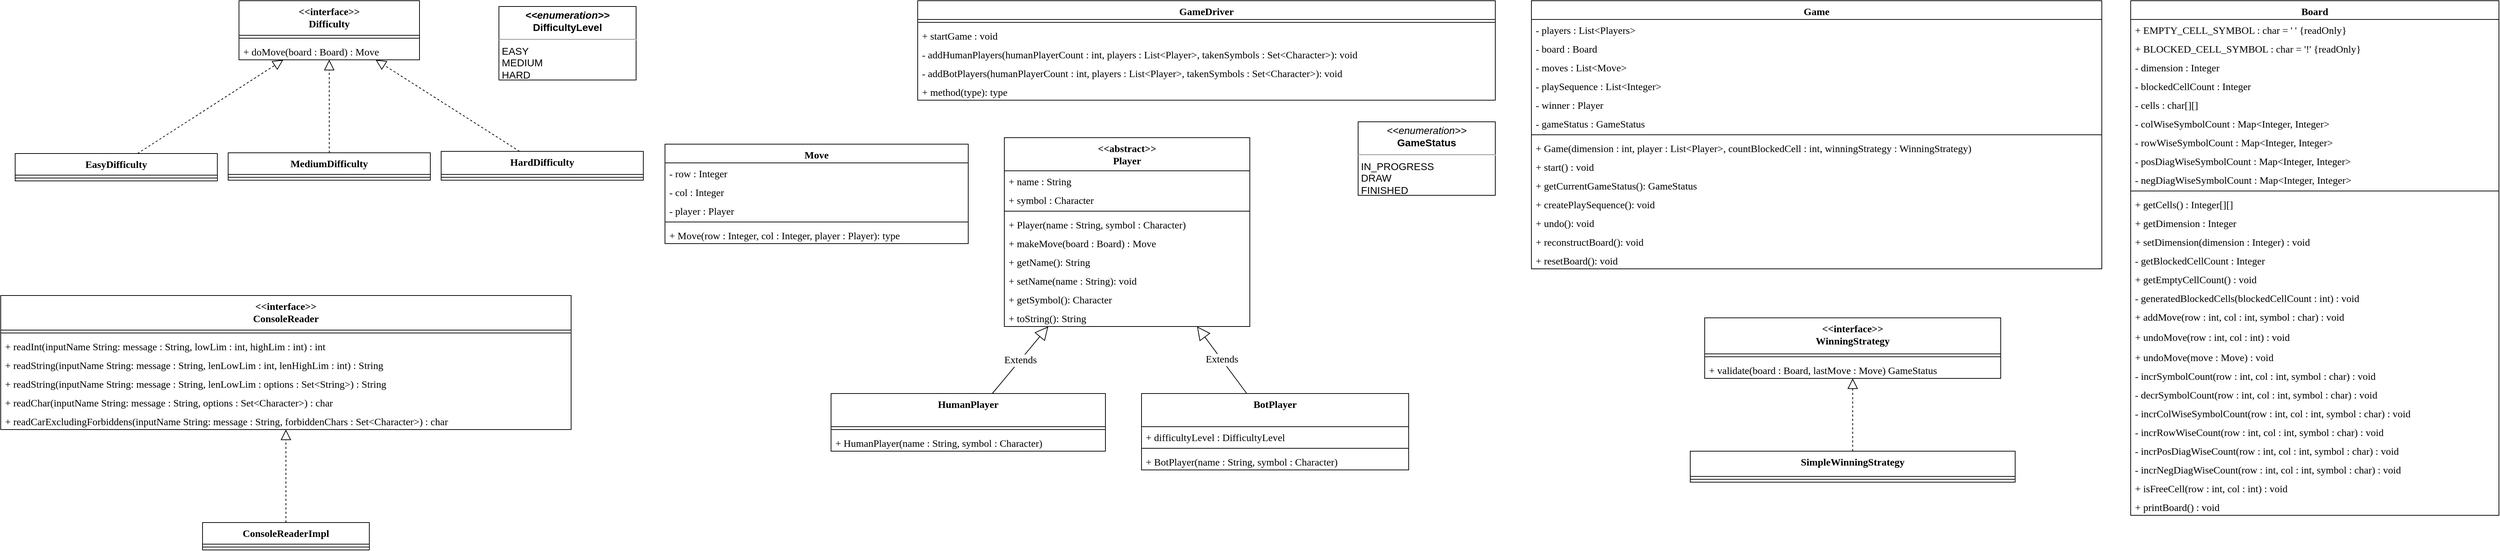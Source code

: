 <mxfile version="20.8.23" type="github">
  <diagram id="C5RBs43oDa-KdzZeNtuy" name="Page-1">
    <mxGraphModel dx="5357" dy="1080" grid="1" gridSize="10" guides="1" tooltips="1" connect="1" arrows="1" fold="1" page="1" pageScale="1" pageWidth="827" pageHeight="1169" math="0" shadow="0">
      <root>
        <mxCell id="WIyWlLk6GJQsqaUBKTNV-0" />
        <mxCell id="WIyWlLk6GJQsqaUBKTNV-1" parent="WIyWlLk6GJQsqaUBKTNV-0" />
        <mxCell id="NYESxSJqRWlcTfdeuYpu-14" value="Board" style="swimlane;fontStyle=1;align=center;verticalAlign=top;childLayout=stackLayout;horizontal=1;startSize=26;horizontalStack=0;resizeParent=1;resizeParentMax=0;resizeLast=0;collapsible=1;marginBottom=0;fontFamily=Verdana;fontSize=14;" vertex="1" parent="WIyWlLk6GJQsqaUBKTNV-1">
          <mxGeometry x="310" y="40" width="510" height="714" as="geometry" />
        </mxCell>
        <mxCell id="NYESxSJqRWlcTfdeuYpu-58" value="+ EMPTY_CELL_SYMBOL : char = &#39; &#39; {readOnly}" style="text;strokeColor=none;fillColor=none;align=left;verticalAlign=top;spacingLeft=4;spacingRight=4;overflow=hidden;rotatable=0;points=[[0,0.5],[1,0.5]];portConstraint=eastwest;fontFamily=Verdana;fontSize=14;" vertex="1" parent="NYESxSJqRWlcTfdeuYpu-14">
          <mxGeometry y="26" width="510" height="26" as="geometry" />
        </mxCell>
        <mxCell id="NYESxSJqRWlcTfdeuYpu-59" value="+ BLOCKED_CELL_SYMBOL : char = &#39;!&#39; {readOnly}" style="text;strokeColor=none;fillColor=none;align=left;verticalAlign=top;spacingLeft=4;spacingRight=4;overflow=hidden;rotatable=0;points=[[0,0.5],[1,0.5]];portConstraint=eastwest;fontFamily=Verdana;fontSize=14;" vertex="1" parent="NYESxSJqRWlcTfdeuYpu-14">
          <mxGeometry y="52" width="510" height="26" as="geometry" />
        </mxCell>
        <mxCell id="NYESxSJqRWlcTfdeuYpu-15" value="- dimension : Integer" style="text;strokeColor=none;fillColor=none;align=left;verticalAlign=top;spacingLeft=4;spacingRight=4;overflow=hidden;rotatable=0;points=[[0,0.5],[1,0.5]];portConstraint=eastwest;fontFamily=Verdana;fontSize=14;" vertex="1" parent="NYESxSJqRWlcTfdeuYpu-14">
          <mxGeometry y="78" width="510" height="26" as="geometry" />
        </mxCell>
        <mxCell id="NYESxSJqRWlcTfdeuYpu-33" value="- blockedCellCount : Integer" style="text;strokeColor=none;fillColor=none;align=left;verticalAlign=top;spacingLeft=4;spacingRight=4;overflow=hidden;rotatable=0;points=[[0,0.5],[1,0.5]];portConstraint=eastwest;fontFamily=Verdana;fontSize=14;" vertex="1" parent="NYESxSJqRWlcTfdeuYpu-14">
          <mxGeometry y="104" width="510" height="26" as="geometry" />
        </mxCell>
        <mxCell id="NYESxSJqRWlcTfdeuYpu-35" value="- cells : char[][]" style="text;strokeColor=none;fillColor=none;align=left;verticalAlign=top;spacingLeft=4;spacingRight=4;overflow=hidden;rotatable=0;points=[[0,0.5],[1,0.5]];portConstraint=eastwest;fontFamily=Verdana;fontSize=14;" vertex="1" parent="NYESxSJqRWlcTfdeuYpu-14">
          <mxGeometry y="130" width="510" height="26" as="geometry" />
        </mxCell>
        <mxCell id="NYESxSJqRWlcTfdeuYpu-36" value="- colWiseSymbolCount : Map&lt;Integer, Integer&gt;" style="text;strokeColor=none;fillColor=none;align=left;verticalAlign=top;spacingLeft=4;spacingRight=4;overflow=hidden;rotatable=0;points=[[0,0.5],[1,0.5]];portConstraint=eastwest;fontFamily=Verdana;fontSize=14;" vertex="1" parent="NYESxSJqRWlcTfdeuYpu-14">
          <mxGeometry y="156" width="510" height="26" as="geometry" />
        </mxCell>
        <mxCell id="NYESxSJqRWlcTfdeuYpu-37" value="- rowWiseSymbolCount : Map&lt;Integer, Integer&gt;" style="text;strokeColor=none;fillColor=none;align=left;verticalAlign=top;spacingLeft=4;spacingRight=4;overflow=hidden;rotatable=0;points=[[0,0.5],[1,0.5]];portConstraint=eastwest;fontFamily=Verdana;fontSize=14;" vertex="1" parent="NYESxSJqRWlcTfdeuYpu-14">
          <mxGeometry y="182" width="510" height="26" as="geometry" />
        </mxCell>
        <mxCell id="NYESxSJqRWlcTfdeuYpu-38" value="- posDiagWiseSymbolCount : Map&lt;Integer, Integer&gt;" style="text;strokeColor=none;fillColor=none;align=left;verticalAlign=top;spacingLeft=4;spacingRight=4;overflow=hidden;rotatable=0;points=[[0,0.5],[1,0.5]];portConstraint=eastwest;fontFamily=Verdana;fontSize=14;" vertex="1" parent="NYESxSJqRWlcTfdeuYpu-14">
          <mxGeometry y="208" width="510" height="26" as="geometry" />
        </mxCell>
        <mxCell id="NYESxSJqRWlcTfdeuYpu-34" value="- negDiagWiseSymbolCount : Map&lt;Integer, Integer&gt;" style="text;strokeColor=none;fillColor=none;align=left;verticalAlign=top;spacingLeft=4;spacingRight=4;overflow=hidden;rotatable=0;points=[[0,0.5],[1,0.5]];portConstraint=eastwest;fontFamily=Verdana;fontSize=14;" vertex="1" parent="NYESxSJqRWlcTfdeuYpu-14">
          <mxGeometry y="234" width="510" height="26" as="geometry" />
        </mxCell>
        <mxCell id="NYESxSJqRWlcTfdeuYpu-16" value="" style="line;strokeWidth=1;fillColor=none;align=left;verticalAlign=middle;spacingTop=-1;spacingLeft=3;spacingRight=3;rotatable=0;labelPosition=right;points=[];portConstraint=eastwest;strokeColor=inherit;fontFamily=Verdana;fontSize=14;" vertex="1" parent="NYESxSJqRWlcTfdeuYpu-14">
          <mxGeometry y="260" width="510" height="8" as="geometry" />
        </mxCell>
        <mxCell id="NYESxSJqRWlcTfdeuYpu-28" value="+ getCells() : Integer[][]" style="text;strokeColor=none;fillColor=none;align=left;verticalAlign=top;spacingLeft=4;spacingRight=4;overflow=hidden;rotatable=0;points=[[0,0.5],[1,0.5]];portConstraint=eastwest;fontFamily=Verdana;fontSize=14;" vertex="1" parent="NYESxSJqRWlcTfdeuYpu-14">
          <mxGeometry y="268" width="510" height="26" as="geometry" />
        </mxCell>
        <mxCell id="NYESxSJqRWlcTfdeuYpu-24" value="+ getDimension : Integer" style="text;strokeColor=none;fillColor=none;align=left;verticalAlign=top;spacingLeft=4;spacingRight=4;overflow=hidden;rotatable=0;points=[[0,0.5],[1,0.5]];portConstraint=eastwest;fontFamily=Verdana;fontSize=14;" vertex="1" parent="NYESxSJqRWlcTfdeuYpu-14">
          <mxGeometry y="294" width="510" height="26" as="geometry" />
        </mxCell>
        <mxCell id="NYESxSJqRWlcTfdeuYpu-32" value="+ setDimension(dimension : Integer) : void" style="text;strokeColor=none;fillColor=none;align=left;verticalAlign=top;spacingLeft=4;spacingRight=4;overflow=hidden;rotatable=0;points=[[0,0.5],[1,0.5]];portConstraint=eastwest;fontFamily=Verdana;fontSize=14;" vertex="1" parent="NYESxSJqRWlcTfdeuYpu-14">
          <mxGeometry y="320" width="510" height="26" as="geometry" />
        </mxCell>
        <mxCell id="NYESxSJqRWlcTfdeuYpu-26" value="- getBlockedCellCount : Integer" style="text;strokeColor=none;fillColor=none;align=left;verticalAlign=top;spacingLeft=4;spacingRight=4;overflow=hidden;rotatable=0;points=[[0,0.5],[1,0.5]];portConstraint=eastwest;fontFamily=Verdana;fontSize=14;" vertex="1" parent="NYESxSJqRWlcTfdeuYpu-14">
          <mxGeometry y="346" width="510" height="26" as="geometry" />
        </mxCell>
        <mxCell id="NYESxSJqRWlcTfdeuYpu-40" value="+ getEmptyCellCount() : void" style="text;strokeColor=none;fillColor=none;align=left;verticalAlign=top;spacingLeft=4;spacingRight=4;overflow=hidden;rotatable=0;points=[[0,0.5],[1,0.5]];portConstraint=eastwest;fontFamily=Verdana;fontSize=14;" vertex="1" parent="NYESxSJqRWlcTfdeuYpu-14">
          <mxGeometry y="372" width="510" height="26" as="geometry" />
        </mxCell>
        <mxCell id="NYESxSJqRWlcTfdeuYpu-41" value="- generatedBlockedCells(blockedCellCount : int) : void" style="text;strokeColor=none;fillColor=none;align=left;verticalAlign=top;spacingLeft=4;spacingRight=4;overflow=hidden;rotatable=0;points=[[0,0.5],[1,0.5]];portConstraint=eastwest;fontFamily=Verdana;fontSize=14;" vertex="1" parent="NYESxSJqRWlcTfdeuYpu-14">
          <mxGeometry y="398" width="510" height="26" as="geometry" />
        </mxCell>
        <mxCell id="NYESxSJqRWlcTfdeuYpu-27" value="+ addMove(row : int, col : int, symbol : char) : void" style="text;strokeColor=none;fillColor=none;align=left;verticalAlign=top;spacingLeft=4;spacingRight=4;overflow=hidden;rotatable=0;points=[[0,0.5],[1,0.5]];portConstraint=eastwest;fontFamily=Verdana;fontSize=14;" vertex="1" parent="NYESxSJqRWlcTfdeuYpu-14">
          <mxGeometry y="424" width="510" height="28" as="geometry" />
        </mxCell>
        <mxCell id="NYESxSJqRWlcTfdeuYpu-43" value="+ undoMove(row : int, col : int) : void" style="text;strokeColor=none;fillColor=none;align=left;verticalAlign=top;spacingLeft=4;spacingRight=4;overflow=hidden;rotatable=0;points=[[0,0.5],[1,0.5]];portConstraint=eastwest;fontFamily=Verdana;fontSize=14;" vertex="1" parent="NYESxSJqRWlcTfdeuYpu-14">
          <mxGeometry y="452" width="510" height="28" as="geometry" />
        </mxCell>
        <mxCell id="NYESxSJqRWlcTfdeuYpu-44" value="+ undoMove(move : Move) : void" style="text;strokeColor=none;fillColor=none;align=left;verticalAlign=top;spacingLeft=4;spacingRight=4;overflow=hidden;rotatable=0;points=[[0,0.5],[1,0.5]];portConstraint=eastwest;fontFamily=Verdana;fontSize=14;" vertex="1" parent="NYESxSJqRWlcTfdeuYpu-14">
          <mxGeometry y="480" width="510" height="26" as="geometry" />
        </mxCell>
        <mxCell id="NYESxSJqRWlcTfdeuYpu-42" value="- incrSymbolCount(row : int, col : int, symbol : char) : void" style="text;strokeColor=none;fillColor=none;align=left;verticalAlign=top;spacingLeft=4;spacingRight=4;overflow=hidden;rotatable=0;points=[[0,0.5],[1,0.5]];portConstraint=eastwest;fontFamily=Verdana;fontSize=14;" vertex="1" parent="NYESxSJqRWlcTfdeuYpu-14">
          <mxGeometry y="506" width="510" height="26" as="geometry" />
        </mxCell>
        <mxCell id="NYESxSJqRWlcTfdeuYpu-46" value="- decrSymbolCount(row : int, col : int, symbol : char) : void" style="text;strokeColor=none;fillColor=none;align=left;verticalAlign=top;spacingLeft=4;spacingRight=4;overflow=hidden;rotatable=0;points=[[0,0.5],[1,0.5]];portConstraint=eastwest;fontFamily=Verdana;fontSize=14;" vertex="1" parent="NYESxSJqRWlcTfdeuYpu-14">
          <mxGeometry y="532" width="510" height="26" as="geometry" />
        </mxCell>
        <mxCell id="NYESxSJqRWlcTfdeuYpu-47" value="- incrColWiseSymbolCount(row : int, col : int, symbol : char) : void" style="text;strokeColor=none;fillColor=none;align=left;verticalAlign=top;spacingLeft=4;spacingRight=4;overflow=hidden;rotatable=0;points=[[0,0.5],[1,0.5]];portConstraint=eastwest;fontFamily=Verdana;fontSize=14;" vertex="1" parent="NYESxSJqRWlcTfdeuYpu-14">
          <mxGeometry y="558" width="510" height="26" as="geometry" />
        </mxCell>
        <mxCell id="NYESxSJqRWlcTfdeuYpu-45" value="- incrRowWiseCount(row : int, col : int, symbol : char) : void" style="text;strokeColor=none;fillColor=none;align=left;verticalAlign=top;spacingLeft=4;spacingRight=4;overflow=hidden;rotatable=0;points=[[0,0.5],[1,0.5]];portConstraint=eastwest;fontFamily=Verdana;fontSize=14;" vertex="1" parent="NYESxSJqRWlcTfdeuYpu-14">
          <mxGeometry y="584" width="510" height="26" as="geometry" />
        </mxCell>
        <mxCell id="NYESxSJqRWlcTfdeuYpu-48" value="- incrPosDiagWiseCount(row : int, col : int, symbol : char) : void" style="text;strokeColor=none;fillColor=none;align=left;verticalAlign=top;spacingLeft=4;spacingRight=4;overflow=hidden;rotatable=0;points=[[0,0.5],[1,0.5]];portConstraint=eastwest;fontFamily=Verdana;fontSize=14;" vertex="1" parent="NYESxSJqRWlcTfdeuYpu-14">
          <mxGeometry y="610" width="510" height="26" as="geometry" />
        </mxCell>
        <mxCell id="NYESxSJqRWlcTfdeuYpu-49" value="- incrNegDiagWiseCount(row : int, col : int, symbol : char) : void" style="text;strokeColor=none;fillColor=none;align=left;verticalAlign=top;spacingLeft=4;spacingRight=4;overflow=hidden;rotatable=0;points=[[0,0.5],[1,0.5]];portConstraint=eastwest;fontFamily=Verdana;fontSize=14;" vertex="1" parent="NYESxSJqRWlcTfdeuYpu-14">
          <mxGeometry y="636" width="510" height="26" as="geometry" />
        </mxCell>
        <mxCell id="NYESxSJqRWlcTfdeuYpu-50" value="+ isFreeCell(row : int, col : int) : void" style="text;strokeColor=none;fillColor=none;align=left;verticalAlign=top;spacingLeft=4;spacingRight=4;overflow=hidden;rotatable=0;points=[[0,0.5],[1,0.5]];portConstraint=eastwest;fontFamily=Verdana;fontSize=14;" vertex="1" parent="NYESxSJqRWlcTfdeuYpu-14">
          <mxGeometry y="662" width="510" height="26" as="geometry" />
        </mxCell>
        <mxCell id="NYESxSJqRWlcTfdeuYpu-51" value="+ printBoard() : void" style="text;strokeColor=none;fillColor=none;align=left;verticalAlign=top;spacingLeft=4;spacingRight=4;overflow=hidden;rotatable=0;points=[[0,0.5],[1,0.5]];portConstraint=eastwest;fontFamily=Verdana;fontSize=14;" vertex="1" parent="NYESxSJqRWlcTfdeuYpu-14">
          <mxGeometry y="688" width="510" height="26" as="geometry" />
        </mxCell>
        <mxCell id="NYESxSJqRWlcTfdeuYpu-52" value="Game" style="swimlane;fontStyle=1;align=center;verticalAlign=top;childLayout=stackLayout;horizontal=1;startSize=26;horizontalStack=0;resizeParent=1;resizeParentMax=0;resizeLast=0;collapsible=1;marginBottom=0;fontFamily=Verdana;fontSize=14;" vertex="1" parent="WIyWlLk6GJQsqaUBKTNV-1">
          <mxGeometry x="-520" y="40" width="790" height="372" as="geometry" />
        </mxCell>
        <mxCell id="NYESxSJqRWlcTfdeuYpu-53" value="- players : List&lt;Players&gt;" style="text;strokeColor=none;fillColor=none;align=left;verticalAlign=top;spacingLeft=4;spacingRight=4;overflow=hidden;rotatable=0;points=[[0,0.5],[1,0.5]];portConstraint=eastwest;fontSize=14;fontFamily=Verdana;" vertex="1" parent="NYESxSJqRWlcTfdeuYpu-52">
          <mxGeometry y="26" width="790" height="26" as="geometry" />
        </mxCell>
        <mxCell id="NYESxSJqRWlcTfdeuYpu-60" value="- board : Board" style="text;strokeColor=none;fillColor=none;align=left;verticalAlign=top;spacingLeft=4;spacingRight=4;overflow=hidden;rotatable=0;points=[[0,0.5],[1,0.5]];portConstraint=eastwest;fontSize=14;fontFamily=Verdana;" vertex="1" parent="NYESxSJqRWlcTfdeuYpu-52">
          <mxGeometry y="52" width="790" height="26" as="geometry" />
        </mxCell>
        <mxCell id="NYESxSJqRWlcTfdeuYpu-61" value="- moves : List&lt;Move&gt;" style="text;strokeColor=none;fillColor=none;align=left;verticalAlign=top;spacingLeft=4;spacingRight=4;overflow=hidden;rotatable=0;points=[[0,0.5],[1,0.5]];portConstraint=eastwest;fontSize=14;fontFamily=Verdana;" vertex="1" parent="NYESxSJqRWlcTfdeuYpu-52">
          <mxGeometry y="78" width="790" height="26" as="geometry" />
        </mxCell>
        <mxCell id="NYESxSJqRWlcTfdeuYpu-62" value="- playSequence : List&lt;Integer&gt;" style="text;strokeColor=none;fillColor=none;align=left;verticalAlign=top;spacingLeft=4;spacingRight=4;overflow=hidden;rotatable=0;points=[[0,0.5],[1,0.5]];portConstraint=eastwest;fontSize=14;fontFamily=Verdana;" vertex="1" parent="NYESxSJqRWlcTfdeuYpu-52">
          <mxGeometry y="104" width="790" height="26" as="geometry" />
        </mxCell>
        <mxCell id="NYESxSJqRWlcTfdeuYpu-63" value="- winner : Player" style="text;strokeColor=none;fillColor=none;align=left;verticalAlign=top;spacingLeft=4;spacingRight=4;overflow=hidden;rotatable=0;points=[[0,0.5],[1,0.5]];portConstraint=eastwest;fontSize=14;fontFamily=Verdana;" vertex="1" parent="NYESxSJqRWlcTfdeuYpu-52">
          <mxGeometry y="130" width="790" height="26" as="geometry" />
        </mxCell>
        <mxCell id="NYESxSJqRWlcTfdeuYpu-64" value="- gameStatus : GameStatus" style="text;strokeColor=none;fillColor=none;align=left;verticalAlign=top;spacingLeft=4;spacingRight=4;overflow=hidden;rotatable=0;points=[[0,0.5],[1,0.5]];portConstraint=eastwest;fontSize=14;fontFamily=Verdana;" vertex="1" parent="NYESxSJqRWlcTfdeuYpu-52">
          <mxGeometry y="156" width="790" height="26" as="geometry" />
        </mxCell>
        <mxCell id="NYESxSJqRWlcTfdeuYpu-54" value="" style="line;strokeWidth=1;fillColor=none;align=left;verticalAlign=middle;spacingTop=-1;spacingLeft=3;spacingRight=3;rotatable=0;labelPosition=right;points=[];portConstraint=eastwest;strokeColor=inherit;fontFamily=Verdana;fontSize=14;" vertex="1" parent="NYESxSJqRWlcTfdeuYpu-52">
          <mxGeometry y="182" width="790" height="8" as="geometry" />
        </mxCell>
        <mxCell id="NYESxSJqRWlcTfdeuYpu-56" value="+ Game(dimension : int, player : List&lt;Player&gt;, countBlockedCell : int, winningStrategy : WinningStrategy)" style="text;strokeColor=none;fillColor=none;align=left;verticalAlign=top;spacingLeft=4;spacingRight=4;overflow=hidden;rotatable=0;points=[[0,0.5],[1,0.5]];portConstraint=eastwest;fontSize=14;fontFamily=Verdana;" vertex="1" parent="NYESxSJqRWlcTfdeuYpu-52">
          <mxGeometry y="190" width="790" height="26" as="geometry" />
        </mxCell>
        <mxCell id="NYESxSJqRWlcTfdeuYpu-57" value="+ start() : void" style="text;strokeColor=none;fillColor=none;align=left;verticalAlign=top;spacingLeft=4;spacingRight=4;overflow=hidden;rotatable=0;points=[[0,0.5],[1,0.5]];portConstraint=eastwest;fontSize=14;fontFamily=Verdana;" vertex="1" parent="NYESxSJqRWlcTfdeuYpu-52">
          <mxGeometry y="216" width="790" height="26" as="geometry" />
        </mxCell>
        <mxCell id="NYESxSJqRWlcTfdeuYpu-55" value="+ getCurrentGameStatus(): GameStatus" style="text;strokeColor=none;fillColor=none;align=left;verticalAlign=top;spacingLeft=4;spacingRight=4;overflow=hidden;rotatable=0;points=[[0,0.5],[1,0.5]];portConstraint=eastwest;fontSize=14;fontFamily=Verdana;" vertex="1" parent="NYESxSJqRWlcTfdeuYpu-52">
          <mxGeometry y="242" width="790" height="26" as="geometry" />
        </mxCell>
        <mxCell id="NYESxSJqRWlcTfdeuYpu-65" value="+ createPlaySequence(): void" style="text;strokeColor=none;fillColor=none;align=left;verticalAlign=top;spacingLeft=4;spacingRight=4;overflow=hidden;rotatable=0;points=[[0,0.5],[1,0.5]];portConstraint=eastwest;fontSize=14;fontFamily=Verdana;" vertex="1" parent="NYESxSJqRWlcTfdeuYpu-52">
          <mxGeometry y="268" width="790" height="26" as="geometry" />
        </mxCell>
        <mxCell id="NYESxSJqRWlcTfdeuYpu-66" value="+ undo(): void" style="text;strokeColor=none;fillColor=none;align=left;verticalAlign=top;spacingLeft=4;spacingRight=4;overflow=hidden;rotatable=0;points=[[0,0.5],[1,0.5]];portConstraint=eastwest;fontSize=14;fontFamily=Verdana;" vertex="1" parent="NYESxSJqRWlcTfdeuYpu-52">
          <mxGeometry y="294" width="790" height="26" as="geometry" />
        </mxCell>
        <mxCell id="NYESxSJqRWlcTfdeuYpu-67" value="+ reconstructBoard(): void" style="text;strokeColor=none;fillColor=none;align=left;verticalAlign=top;spacingLeft=4;spacingRight=4;overflow=hidden;rotatable=0;points=[[0,0.5],[1,0.5]];portConstraint=eastwest;fontSize=14;fontFamily=Verdana;" vertex="1" parent="NYESxSJqRWlcTfdeuYpu-52">
          <mxGeometry y="320" width="790" height="26" as="geometry" />
        </mxCell>
        <mxCell id="NYESxSJqRWlcTfdeuYpu-68" value="+ resetBoard(): void" style="text;strokeColor=none;fillColor=none;align=left;verticalAlign=top;spacingLeft=4;spacingRight=4;overflow=hidden;rotatable=0;points=[[0,0.5],[1,0.5]];portConstraint=eastwest;fontSize=14;fontFamily=Verdana;" vertex="1" parent="NYESxSJqRWlcTfdeuYpu-52">
          <mxGeometry y="346" width="790" height="26" as="geometry" />
        </mxCell>
        <mxCell id="NYESxSJqRWlcTfdeuYpu-69" value="GameDriver" style="swimlane;fontStyle=1;align=center;verticalAlign=top;childLayout=stackLayout;horizontal=1;startSize=26;horizontalStack=0;resizeParent=1;resizeParentMax=0;resizeLast=0;collapsible=1;marginBottom=0;fontFamily=Verdana;fontSize=14;" vertex="1" parent="WIyWlLk6GJQsqaUBKTNV-1">
          <mxGeometry x="-1370" y="40" width="800" height="138" as="geometry" />
        </mxCell>
        <mxCell id="NYESxSJqRWlcTfdeuYpu-71" value="" style="line;strokeWidth=1;fillColor=none;align=left;verticalAlign=middle;spacingTop=-1;spacingLeft=3;spacingRight=3;rotatable=0;labelPosition=right;points=[];portConstraint=eastwest;strokeColor=inherit;fontFamily=Verdana;fontSize=14;" vertex="1" parent="NYESxSJqRWlcTfdeuYpu-69">
          <mxGeometry y="26" width="800" height="8" as="geometry" />
        </mxCell>
        <mxCell id="NYESxSJqRWlcTfdeuYpu-70" value="+ startGame : void" style="text;strokeColor=none;fillColor=none;align=left;verticalAlign=top;spacingLeft=4;spacingRight=4;overflow=hidden;rotatable=0;points=[[0,0.5],[1,0.5]];portConstraint=eastwest;fontSize=14;fontFamily=Verdana;" vertex="1" parent="NYESxSJqRWlcTfdeuYpu-69">
          <mxGeometry y="34" width="800" height="26" as="geometry" />
        </mxCell>
        <mxCell id="NYESxSJqRWlcTfdeuYpu-72" value="- addHumanPlayers(humanPlayerCount : int, players : List&lt;Player&gt;, takenSymbols : Set&lt;Character&gt;): void" style="text;strokeColor=none;fillColor=none;align=left;verticalAlign=top;spacingLeft=4;spacingRight=4;overflow=hidden;rotatable=0;points=[[0,0.5],[1,0.5]];portConstraint=eastwest;fontSize=14;fontFamily=Verdana;" vertex="1" parent="NYESxSJqRWlcTfdeuYpu-69">
          <mxGeometry y="60" width="800" height="26" as="geometry" />
        </mxCell>
        <mxCell id="NYESxSJqRWlcTfdeuYpu-73" value="- addBotPlayers(humanPlayerCount : int, players : List&lt;Player&gt;, takenSymbols : Set&lt;Character&gt;): void" style="text;strokeColor=none;fillColor=none;align=left;verticalAlign=top;spacingLeft=4;spacingRight=4;overflow=hidden;rotatable=0;points=[[0,0.5],[1,0.5]];portConstraint=eastwest;fontSize=14;fontFamily=Verdana;" vertex="1" parent="NYESxSJqRWlcTfdeuYpu-69">
          <mxGeometry y="86" width="800" height="26" as="geometry" />
        </mxCell>
        <mxCell id="NYESxSJqRWlcTfdeuYpu-74" value="+ method(type): type" style="text;strokeColor=none;fillColor=none;align=left;verticalAlign=top;spacingLeft=4;spacingRight=4;overflow=hidden;rotatable=0;points=[[0,0.5],[1,0.5]];portConstraint=eastwest;fontSize=14;fontFamily=Verdana;" vertex="1" parent="NYESxSJqRWlcTfdeuYpu-69">
          <mxGeometry y="112" width="800" height="26" as="geometry" />
        </mxCell>
        <mxCell id="NYESxSJqRWlcTfdeuYpu-79" value="&lt;p style=&quot;margin: 4px 0px 0px; text-align: center; font-size: 14px;&quot;&gt;&lt;i style=&quot;font-size: 14px;&quot;&gt;&amp;lt;&amp;lt;enumeration&amp;gt;&amp;gt;&lt;/i&gt;&lt;br style=&quot;font-size: 14px;&quot;&gt;&lt;b style=&quot;font-size: 14px;&quot;&gt;GameStatus&lt;/b&gt;&lt;/p&gt;&lt;hr style=&quot;font-size: 14px;&quot;&gt;&lt;p style=&quot;margin: 0px 0px 0px 4px; font-size: 14px;&quot;&gt;IN_PROGRESS&lt;br style=&quot;font-size: 14px;&quot;&gt;DRAW&lt;/p&gt;&lt;p style=&quot;margin: 0px 0px 0px 4px; font-size: 14px;&quot;&gt;FINISHED&lt;/p&gt;&lt;p style=&quot;margin: 0px 0px 0px 4px; font-size: 14px;&quot;&gt;&lt;br style=&quot;font-size: 14px;&quot;&gt;&lt;/p&gt;" style="verticalAlign=top;align=left;overflow=fill;fontSize=14;fontFamily=Helvetica;html=1;" vertex="1" parent="WIyWlLk6GJQsqaUBKTNV-1">
          <mxGeometry x="-760" y="208" width="190" height="102" as="geometry" />
        </mxCell>
        <mxCell id="NYESxSJqRWlcTfdeuYpu-83" value="&lt;&lt;abstract&gt;&gt;&#xa;Player" style="swimlane;fontStyle=1;align=center;verticalAlign=top;childLayout=stackLayout;horizontal=1;startSize=46;horizontalStack=0;resizeParent=1;resizeParentMax=0;resizeLast=0;collapsible=1;marginBottom=0;fontFamily=Verdana;fontSize=14;" vertex="1" parent="WIyWlLk6GJQsqaUBKTNV-1">
          <mxGeometry x="-1250" y="230" width="340" height="262" as="geometry" />
        </mxCell>
        <mxCell id="NYESxSJqRWlcTfdeuYpu-85" value="+ name : String" style="text;strokeColor=none;fillColor=none;align=left;verticalAlign=top;spacingLeft=4;spacingRight=4;overflow=hidden;rotatable=0;points=[[0,0.5],[1,0.5]];portConstraint=eastwest;fontSize=14;fontFamily=Verdana;" vertex="1" parent="NYESxSJqRWlcTfdeuYpu-83">
          <mxGeometry y="46" width="340" height="26" as="geometry" />
        </mxCell>
        <mxCell id="NYESxSJqRWlcTfdeuYpu-89" value="+ symbol : Character" style="text;strokeColor=none;fillColor=none;align=left;verticalAlign=top;spacingLeft=4;spacingRight=4;overflow=hidden;rotatable=0;points=[[0,0.5],[1,0.5]];portConstraint=eastwest;fontSize=14;fontFamily=Verdana;" vertex="1" parent="NYESxSJqRWlcTfdeuYpu-83">
          <mxGeometry y="72" width="340" height="26" as="geometry" />
        </mxCell>
        <mxCell id="NYESxSJqRWlcTfdeuYpu-84" value="" style="line;strokeWidth=1;fillColor=none;align=left;verticalAlign=middle;spacingTop=-1;spacingLeft=3;spacingRight=3;rotatable=0;labelPosition=right;points=[];portConstraint=eastwest;strokeColor=inherit;fontFamily=Verdana;fontSize=14;" vertex="1" parent="NYESxSJqRWlcTfdeuYpu-83">
          <mxGeometry y="98" width="340" height="8" as="geometry" />
        </mxCell>
        <mxCell id="NYESxSJqRWlcTfdeuYpu-86" value="+ Player(name : String, symbol : Character)" style="text;strokeColor=none;fillColor=none;align=left;verticalAlign=top;spacingLeft=4;spacingRight=4;overflow=hidden;rotatable=0;points=[[0,0.5],[1,0.5]];portConstraint=eastwest;fontSize=14;fontFamily=Verdana;" vertex="1" parent="NYESxSJqRWlcTfdeuYpu-83">
          <mxGeometry y="106" width="340" height="26" as="geometry" />
        </mxCell>
        <mxCell id="NYESxSJqRWlcTfdeuYpu-87" value="+ makeMove(board : Board) : Move" style="text;strokeColor=none;fillColor=none;align=left;verticalAlign=top;spacingLeft=4;spacingRight=4;overflow=hidden;rotatable=0;points=[[0,0.5],[1,0.5]];portConstraint=eastwest;fontSize=14;fontFamily=Verdana;" vertex="1" parent="NYESxSJqRWlcTfdeuYpu-83">
          <mxGeometry y="132" width="340" height="26" as="geometry" />
        </mxCell>
        <mxCell id="NYESxSJqRWlcTfdeuYpu-90" value="+ getName(): String" style="text;strokeColor=none;fillColor=none;align=left;verticalAlign=top;spacingLeft=4;spacingRight=4;overflow=hidden;rotatable=0;points=[[0,0.5],[1,0.5]];portConstraint=eastwest;fontSize=14;fontFamily=Verdana;" vertex="1" parent="NYESxSJqRWlcTfdeuYpu-83">
          <mxGeometry y="158" width="340" height="26" as="geometry" />
        </mxCell>
        <mxCell id="NYESxSJqRWlcTfdeuYpu-88" value="+ setName(name : String): void" style="text;strokeColor=none;fillColor=none;align=left;verticalAlign=top;spacingLeft=4;spacingRight=4;overflow=hidden;rotatable=0;points=[[0,0.5],[1,0.5]];portConstraint=eastwest;fontSize=14;fontFamily=Verdana;" vertex="1" parent="NYESxSJqRWlcTfdeuYpu-83">
          <mxGeometry y="184" width="340" height="26" as="geometry" />
        </mxCell>
        <mxCell id="NYESxSJqRWlcTfdeuYpu-91" value="+ getSymbol(): Character" style="text;strokeColor=none;fillColor=none;align=left;verticalAlign=top;spacingLeft=4;spacingRight=4;overflow=hidden;rotatable=0;points=[[0,0.5],[1,0.5]];portConstraint=eastwest;fontSize=14;fontFamily=Verdana;" vertex="1" parent="NYESxSJqRWlcTfdeuYpu-83">
          <mxGeometry y="210" width="340" height="26" as="geometry" />
        </mxCell>
        <mxCell id="NYESxSJqRWlcTfdeuYpu-92" value="+ toString(): String" style="text;strokeColor=none;fillColor=none;align=left;verticalAlign=top;spacingLeft=4;spacingRight=4;overflow=hidden;rotatable=0;points=[[0,0.5],[1,0.5]];portConstraint=eastwest;fontSize=14;fontFamily=Verdana;" vertex="1" parent="NYESxSJqRWlcTfdeuYpu-83">
          <mxGeometry y="236" width="340" height="26" as="geometry" />
        </mxCell>
        <mxCell id="NYESxSJqRWlcTfdeuYpu-93" value="HumanPlayer" style="swimlane;fontStyle=1;align=center;verticalAlign=top;childLayout=stackLayout;horizontal=1;startSize=46;horizontalStack=0;resizeParent=1;resizeParentMax=0;resizeLast=0;collapsible=1;marginBottom=0;fontFamily=Verdana;fontSize=14;" vertex="1" parent="WIyWlLk6GJQsqaUBKTNV-1">
          <mxGeometry x="-1490" y="585" width="380" height="80" as="geometry" />
        </mxCell>
        <mxCell id="NYESxSJqRWlcTfdeuYpu-96" value="" style="line;strokeWidth=1;fillColor=none;align=left;verticalAlign=middle;spacingTop=-1;spacingLeft=3;spacingRight=3;rotatable=0;labelPosition=right;points=[];portConstraint=eastwest;strokeColor=inherit;fontFamily=Verdana;fontSize=14;" vertex="1" parent="NYESxSJqRWlcTfdeuYpu-93">
          <mxGeometry y="46" width="380" height="8" as="geometry" />
        </mxCell>
        <mxCell id="NYESxSJqRWlcTfdeuYpu-97" value="+ HumanPlayer(name : String, symbol : Character)" style="text;strokeColor=none;fillColor=none;align=left;verticalAlign=top;spacingLeft=4;spacingRight=4;overflow=hidden;rotatable=0;points=[[0,0.5],[1,0.5]];portConstraint=eastwest;fontSize=14;fontFamily=Verdana;" vertex="1" parent="NYESxSJqRWlcTfdeuYpu-93">
          <mxGeometry y="54" width="380" height="26" as="geometry" />
        </mxCell>
        <mxCell id="NYESxSJqRWlcTfdeuYpu-103" value="BotPlayer" style="swimlane;fontStyle=1;align=center;verticalAlign=top;childLayout=stackLayout;horizontal=1;startSize=46;horizontalStack=0;resizeParent=1;resizeParentMax=0;resizeLast=0;collapsible=1;marginBottom=0;fontFamily=Verdana;fontSize=14;" vertex="1" parent="WIyWlLk6GJQsqaUBKTNV-1">
          <mxGeometry x="-1060" y="585" width="370" height="106" as="geometry" />
        </mxCell>
        <mxCell id="NYESxSJqRWlcTfdeuYpu-105" value="+ difficultyLevel : DifficultyLevel" style="text;strokeColor=none;fillColor=none;align=left;verticalAlign=top;spacingLeft=4;spacingRight=4;overflow=hidden;rotatable=0;points=[[0,0.5],[1,0.5]];portConstraint=eastwest;fontSize=14;fontFamily=Verdana;" vertex="1" parent="NYESxSJqRWlcTfdeuYpu-103">
          <mxGeometry y="46" width="370" height="26" as="geometry" />
        </mxCell>
        <mxCell id="NYESxSJqRWlcTfdeuYpu-106" value="" style="line;strokeWidth=1;fillColor=none;align=left;verticalAlign=middle;spacingTop=-1;spacingLeft=3;spacingRight=3;rotatable=0;labelPosition=right;points=[];portConstraint=eastwest;strokeColor=inherit;fontFamily=Verdana;fontSize=14;" vertex="1" parent="NYESxSJqRWlcTfdeuYpu-103">
          <mxGeometry y="72" width="370" height="8" as="geometry" />
        </mxCell>
        <mxCell id="NYESxSJqRWlcTfdeuYpu-107" value="+ BotPlayer(name : String, symbol : Character)" style="text;strokeColor=none;fillColor=none;align=left;verticalAlign=top;spacingLeft=4;spacingRight=4;overflow=hidden;rotatable=0;points=[[0,0.5],[1,0.5]];portConstraint=eastwest;fontSize=14;fontFamily=Verdana;" vertex="1" parent="NYESxSJqRWlcTfdeuYpu-103">
          <mxGeometry y="80" width="370" height="26" as="geometry" />
        </mxCell>
        <mxCell id="NYESxSJqRWlcTfdeuYpu-114" value="Extends" style="endArrow=block;endSize=16;endFill=0;html=1;rounded=0;fontFamily=Verdana;fontSize=14;" edge="1" parent="WIyWlLk6GJQsqaUBKTNV-1" source="NYESxSJqRWlcTfdeuYpu-93" target="NYESxSJqRWlcTfdeuYpu-83">
          <mxGeometry width="160" relative="1" as="geometry">
            <mxPoint x="-1550" y="440" as="sourcePoint" />
            <mxPoint x="-1390" y="440" as="targetPoint" />
          </mxGeometry>
        </mxCell>
        <mxCell id="NYESxSJqRWlcTfdeuYpu-115" value="Extends" style="endArrow=block;endSize=16;endFill=0;html=1;rounded=0;fontFamily=Verdana;fontSize=14;" edge="1" parent="WIyWlLk6GJQsqaUBKTNV-1" source="NYESxSJqRWlcTfdeuYpu-103" target="NYESxSJqRWlcTfdeuYpu-83">
          <mxGeometry width="160" relative="1" as="geometry">
            <mxPoint x="-1956" y="580" as="sourcePoint" />
            <mxPoint x="-1924" y="452" as="targetPoint" />
          </mxGeometry>
        </mxCell>
        <mxCell id="NYESxSJqRWlcTfdeuYpu-116" value="Move" style="swimlane;fontStyle=1;align=center;verticalAlign=top;childLayout=stackLayout;horizontal=1;startSize=26;horizontalStack=0;resizeParent=1;resizeParentMax=0;resizeLast=0;collapsible=1;marginBottom=0;fontFamily=Verdana;fontSize=14;" vertex="1" parent="WIyWlLk6GJQsqaUBKTNV-1">
          <mxGeometry x="-1720" y="239" width="420" height="138" as="geometry" />
        </mxCell>
        <mxCell id="NYESxSJqRWlcTfdeuYpu-117" value="- row : Integer" style="text;strokeColor=none;fillColor=none;align=left;verticalAlign=top;spacingLeft=4;spacingRight=4;overflow=hidden;rotatable=0;points=[[0,0.5],[1,0.5]];portConstraint=eastwest;fontSize=14;fontFamily=Verdana;" vertex="1" parent="NYESxSJqRWlcTfdeuYpu-116">
          <mxGeometry y="26" width="420" height="26" as="geometry" />
        </mxCell>
        <mxCell id="NYESxSJqRWlcTfdeuYpu-120" value="- col : Integer" style="text;strokeColor=none;fillColor=none;align=left;verticalAlign=top;spacingLeft=4;spacingRight=4;overflow=hidden;rotatable=0;points=[[0,0.5],[1,0.5]];portConstraint=eastwest;fontSize=14;fontFamily=Verdana;" vertex="1" parent="NYESxSJqRWlcTfdeuYpu-116">
          <mxGeometry y="52" width="420" height="26" as="geometry" />
        </mxCell>
        <mxCell id="NYESxSJqRWlcTfdeuYpu-121" value="- player : Player" style="text;strokeColor=none;fillColor=none;align=left;verticalAlign=top;spacingLeft=4;spacingRight=4;overflow=hidden;rotatable=0;points=[[0,0.5],[1,0.5]];portConstraint=eastwest;fontSize=14;fontFamily=Verdana;" vertex="1" parent="NYESxSJqRWlcTfdeuYpu-116">
          <mxGeometry y="78" width="420" height="26" as="geometry" />
        </mxCell>
        <mxCell id="NYESxSJqRWlcTfdeuYpu-118" value="" style="line;strokeWidth=1;fillColor=none;align=left;verticalAlign=middle;spacingTop=-1;spacingLeft=3;spacingRight=3;rotatable=0;labelPosition=right;points=[];portConstraint=eastwest;strokeColor=inherit;fontFamily=Verdana;fontSize=14;" vertex="1" parent="NYESxSJqRWlcTfdeuYpu-116">
          <mxGeometry y="104" width="420" height="8" as="geometry" />
        </mxCell>
        <mxCell id="NYESxSJqRWlcTfdeuYpu-119" value="+ Move(row : Integer, col : Integer, player : Player): type" style="text;strokeColor=none;fillColor=none;align=left;verticalAlign=top;spacingLeft=4;spacingRight=4;overflow=hidden;rotatable=0;points=[[0,0.5],[1,0.5]];portConstraint=eastwest;fontSize=14;fontFamily=Verdana;" vertex="1" parent="NYESxSJqRWlcTfdeuYpu-116">
          <mxGeometry y="112" width="420" height="26" as="geometry" />
        </mxCell>
        <mxCell id="NYESxSJqRWlcTfdeuYpu-122" value="&lt;&lt;interface&gt;&gt;&#xa;Difficulty" style="swimlane;fontStyle=1;align=center;verticalAlign=top;childLayout=stackLayout;horizontal=1;startSize=48;horizontalStack=0;resizeParent=1;resizeParentMax=0;resizeLast=0;collapsible=1;marginBottom=0;fontFamily=Verdana;fontSize=14;" vertex="1" parent="WIyWlLk6GJQsqaUBKTNV-1">
          <mxGeometry x="-2310" y="40" width="250" height="82" as="geometry" />
        </mxCell>
        <mxCell id="NYESxSJqRWlcTfdeuYpu-124" value="" style="line;strokeWidth=1;fillColor=none;align=left;verticalAlign=middle;spacingTop=-1;spacingLeft=3;spacingRight=3;rotatable=0;labelPosition=right;points=[];portConstraint=eastwest;strokeColor=inherit;fontFamily=Verdana;fontSize=14;" vertex="1" parent="NYESxSJqRWlcTfdeuYpu-122">
          <mxGeometry y="48" width="250" height="8" as="geometry" />
        </mxCell>
        <mxCell id="NYESxSJqRWlcTfdeuYpu-126" value="+ doMove(board : Board) : Move" style="text;strokeColor=none;fillColor=none;align=left;verticalAlign=top;spacingLeft=4;spacingRight=4;overflow=hidden;rotatable=0;points=[[0,0.5],[1,0.5]];portConstraint=eastwest;fontSize=14;fontFamily=Verdana;" vertex="1" parent="NYESxSJqRWlcTfdeuYpu-122">
          <mxGeometry y="56" width="250" height="26" as="geometry" />
        </mxCell>
        <mxCell id="NYESxSJqRWlcTfdeuYpu-127" value="EasyDifficulty" style="swimlane;fontStyle=1;align=center;verticalAlign=top;childLayout=stackLayout;horizontal=1;startSize=30;horizontalStack=0;resizeParent=1;resizeParentMax=0;resizeLast=0;collapsible=1;marginBottom=0;fontFamily=Verdana;fontSize=14;" vertex="1" parent="WIyWlLk6GJQsqaUBKTNV-1">
          <mxGeometry x="-2620" y="252" width="280" height="38" as="geometry" />
        </mxCell>
        <mxCell id="NYESxSJqRWlcTfdeuYpu-128" value="" style="line;strokeWidth=1;fillColor=none;align=left;verticalAlign=middle;spacingTop=-1;spacingLeft=3;spacingRight=3;rotatable=0;labelPosition=right;points=[];portConstraint=eastwest;strokeColor=inherit;fontFamily=Verdana;fontSize=14;" vertex="1" parent="NYESxSJqRWlcTfdeuYpu-127">
          <mxGeometry y="30" width="280" height="8" as="geometry" />
        </mxCell>
        <mxCell id="NYESxSJqRWlcTfdeuYpu-131" value="HardDifficulty" style="swimlane;fontStyle=1;align=center;verticalAlign=top;childLayout=stackLayout;horizontal=1;startSize=32;horizontalStack=0;resizeParent=1;resizeParentMax=0;resizeLast=0;collapsible=1;marginBottom=0;fontFamily=Verdana;fontSize=14;" vertex="1" parent="WIyWlLk6GJQsqaUBKTNV-1">
          <mxGeometry x="-2030" y="249" width="280" height="40" as="geometry" />
        </mxCell>
        <mxCell id="NYESxSJqRWlcTfdeuYpu-132" value="" style="line;strokeWidth=1;fillColor=none;align=left;verticalAlign=middle;spacingTop=-1;spacingLeft=3;spacingRight=3;rotatable=0;labelPosition=right;points=[];portConstraint=eastwest;strokeColor=inherit;fontFamily=Verdana;fontSize=14;" vertex="1" parent="NYESxSJqRWlcTfdeuYpu-131">
          <mxGeometry y="32" width="280" height="8" as="geometry" />
        </mxCell>
        <mxCell id="NYESxSJqRWlcTfdeuYpu-134" value="MediumDifficulty" style="swimlane;fontStyle=1;align=center;verticalAlign=top;childLayout=stackLayout;horizontal=1;startSize=30;horizontalStack=0;resizeParent=1;resizeParentMax=0;resizeLast=0;collapsible=1;marginBottom=0;fontFamily=Verdana;fontSize=14;" vertex="1" parent="WIyWlLk6GJQsqaUBKTNV-1">
          <mxGeometry x="-2325" y="251" width="280" height="38" as="geometry" />
        </mxCell>
        <mxCell id="NYESxSJqRWlcTfdeuYpu-135" value="" style="line;strokeWidth=1;fillColor=none;align=left;verticalAlign=middle;spacingTop=-1;spacingLeft=3;spacingRight=3;rotatable=0;labelPosition=right;points=[];portConstraint=eastwest;strokeColor=inherit;fontFamily=Verdana;fontSize=14;" vertex="1" parent="NYESxSJqRWlcTfdeuYpu-134">
          <mxGeometry y="30" width="280" height="8" as="geometry" />
        </mxCell>
        <mxCell id="NYESxSJqRWlcTfdeuYpu-139" value="" style="endArrow=block;dashed=1;endFill=0;endSize=12;html=1;rounded=0;fontFamily=Verdana;fontSize=14;" edge="1" parent="WIyWlLk6GJQsqaUBKTNV-1" source="NYESxSJqRWlcTfdeuYpu-127" target="NYESxSJqRWlcTfdeuYpu-122">
          <mxGeometry width="160" relative="1" as="geometry">
            <mxPoint x="-1920" y="370" as="sourcePoint" />
            <mxPoint x="-1760" y="370" as="targetPoint" />
          </mxGeometry>
        </mxCell>
        <mxCell id="NYESxSJqRWlcTfdeuYpu-140" value="" style="endArrow=block;dashed=1;endFill=0;endSize=12;html=1;rounded=0;fontFamily=Verdana;fontSize=14;" edge="1" parent="WIyWlLk6GJQsqaUBKTNV-1" source="NYESxSJqRWlcTfdeuYpu-131" target="NYESxSJqRWlcTfdeuYpu-122">
          <mxGeometry width="160" relative="1" as="geometry">
            <mxPoint x="-2362" y="383" as="sourcePoint" />
            <mxPoint x="-2134" y="194" as="targetPoint" />
          </mxGeometry>
        </mxCell>
        <mxCell id="NYESxSJqRWlcTfdeuYpu-141" value="" style="endArrow=block;dashed=1;endFill=0;endSize=12;html=1;rounded=0;fontFamily=Verdana;fontSize=14;" edge="1" parent="WIyWlLk6GJQsqaUBKTNV-1" source="NYESxSJqRWlcTfdeuYpu-134" target="NYESxSJqRWlcTfdeuYpu-122">
          <mxGeometry width="160" relative="1" as="geometry">
            <mxPoint x="-2098" y="381" as="sourcePoint" />
            <mxPoint x="-2087" y="194" as="targetPoint" />
          </mxGeometry>
        </mxCell>
        <mxCell id="NYESxSJqRWlcTfdeuYpu-142" value="&lt;p style=&quot;margin: 4px 0px 0px; text-align: center; font-size: 14px;&quot;&gt;&lt;i style=&quot;font-size: 14px;&quot;&gt;&lt;b&gt;&amp;lt;&amp;lt;enumeration&amp;gt;&amp;gt;&lt;/b&gt;&lt;/i&gt;&lt;br style=&quot;font-size: 14px;&quot;&gt;&lt;b&gt;DifficultyLevel&lt;/b&gt;&lt;/p&gt;&lt;hr style=&quot;font-size: 14px;&quot;&gt;&lt;p style=&quot;margin: 0px 0px 0px 4px; font-size: 14px;&quot;&gt;EASY&lt;br style=&quot;font-size: 14px;&quot;&gt;MEDIUM&lt;/p&gt;&lt;p style=&quot;margin: 0px 0px 0px 4px; font-size: 14px;&quot;&gt;HARD&lt;/p&gt;&lt;p style=&quot;margin: 0px 0px 0px 4px; font-size: 14px;&quot;&gt;&lt;br style=&quot;font-size: 14px;&quot;&gt;&lt;/p&gt;" style="verticalAlign=top;align=left;overflow=fill;fontSize=14;fontFamily=Helvetica;html=1;" vertex="1" parent="WIyWlLk6GJQsqaUBKTNV-1">
          <mxGeometry x="-1950" y="48" width="190" height="102" as="geometry" />
        </mxCell>
        <mxCell id="NYESxSJqRWlcTfdeuYpu-143" value="&lt;&lt;interface&gt;&gt;&#xa;WinningStrategy" style="swimlane;fontStyle=1;align=center;verticalAlign=top;childLayout=stackLayout;horizontal=1;startSize=50;horizontalStack=0;resizeParent=1;resizeParentMax=0;resizeLast=0;collapsible=1;marginBottom=0;fontFamily=Verdana;fontSize=14;" vertex="1" parent="WIyWlLk6GJQsqaUBKTNV-1">
          <mxGeometry x="-280" y="480" width="410" height="84" as="geometry" />
        </mxCell>
        <mxCell id="NYESxSJqRWlcTfdeuYpu-150" value="" style="line;strokeWidth=1;fillColor=none;align=left;verticalAlign=middle;spacingTop=-1;spacingLeft=3;spacingRight=3;rotatable=0;labelPosition=right;points=[];portConstraint=eastwest;strokeColor=inherit;fontFamily=Verdana;fontSize=14;" vertex="1" parent="NYESxSJqRWlcTfdeuYpu-143">
          <mxGeometry y="50" width="410" height="8" as="geometry" />
        </mxCell>
        <mxCell id="NYESxSJqRWlcTfdeuYpu-151" value="+ validate(board : Board, lastMove : Move) GameStatus" style="text;strokeColor=none;fillColor=none;align=left;verticalAlign=top;spacingLeft=4;spacingRight=4;overflow=hidden;rotatable=0;points=[[0,0.5],[1,0.5]];portConstraint=eastwest;fontSize=14;fontFamily=Verdana;" vertex="1" parent="NYESxSJqRWlcTfdeuYpu-143">
          <mxGeometry y="58" width="410" height="26" as="geometry" />
        </mxCell>
        <mxCell id="NYESxSJqRWlcTfdeuYpu-158" value="SimpleWinningStrategy" style="swimlane;fontStyle=1;align=center;verticalAlign=top;childLayout=stackLayout;horizontal=1;startSize=35;horizontalStack=0;resizeParent=1;resizeParentMax=0;resizeLast=0;collapsible=1;marginBottom=0;fontFamily=Verdana;fontSize=14;" vertex="1" parent="WIyWlLk6GJQsqaUBKTNV-1">
          <mxGeometry x="-300" y="665" width="450" height="43" as="geometry" />
        </mxCell>
        <mxCell id="NYESxSJqRWlcTfdeuYpu-159" value="" style="line;strokeWidth=1;fillColor=none;align=left;verticalAlign=middle;spacingTop=-1;spacingLeft=3;spacingRight=3;rotatable=0;labelPosition=right;points=[];portConstraint=eastwest;strokeColor=inherit;fontFamily=Verdana;fontSize=14;" vertex="1" parent="NYESxSJqRWlcTfdeuYpu-158">
          <mxGeometry y="35" width="450" height="8" as="geometry" />
        </mxCell>
        <mxCell id="NYESxSJqRWlcTfdeuYpu-161" value="" style="endArrow=block;dashed=1;endFill=0;endSize=12;html=1;rounded=0;fontFamily=Verdana;fontSize=14;" edge="1" parent="WIyWlLk6GJQsqaUBKTNV-1" source="NYESxSJqRWlcTfdeuYpu-158" target="NYESxSJqRWlcTfdeuYpu-143">
          <mxGeometry width="160" relative="1" as="geometry">
            <mxPoint x="-60" y="620" as="sourcePoint" />
            <mxPoint x="100" y="620" as="targetPoint" />
          </mxGeometry>
        </mxCell>
        <mxCell id="NYESxSJqRWlcTfdeuYpu-163" value="&lt;&lt;interface&gt;&gt;&#xa;ConsoleReader" style="swimlane;fontStyle=1;align=center;verticalAlign=top;childLayout=stackLayout;horizontal=1;startSize=48;horizontalStack=0;resizeParent=1;resizeParentMax=0;resizeLast=0;collapsible=1;marginBottom=0;fontFamily=Verdana;fontSize=14;" vertex="1" parent="WIyWlLk6GJQsqaUBKTNV-1">
          <mxGeometry x="-2640" y="449" width="790" height="186" as="geometry" />
        </mxCell>
        <mxCell id="NYESxSJqRWlcTfdeuYpu-164" value="" style="line;strokeWidth=1;fillColor=none;align=left;verticalAlign=middle;spacingTop=-1;spacingLeft=3;spacingRight=3;rotatable=0;labelPosition=right;points=[];portConstraint=eastwest;strokeColor=inherit;fontFamily=Verdana;fontSize=14;" vertex="1" parent="NYESxSJqRWlcTfdeuYpu-163">
          <mxGeometry y="48" width="790" height="8" as="geometry" />
        </mxCell>
        <mxCell id="NYESxSJqRWlcTfdeuYpu-165" value="+ readInt(inputName String: message : String, lowLim : int, highLim : int) : int" style="text;strokeColor=none;fillColor=none;align=left;verticalAlign=top;spacingLeft=4;spacingRight=4;overflow=hidden;rotatable=0;points=[[0,0.5],[1,0.5]];portConstraint=eastwest;fontSize=14;fontFamily=Verdana;" vertex="1" parent="NYESxSJqRWlcTfdeuYpu-163">
          <mxGeometry y="56" width="790" height="26" as="geometry" />
        </mxCell>
        <mxCell id="NYESxSJqRWlcTfdeuYpu-166" value="+ readString(inputName String: message : String, lenLowLim : int, lenHighLim : int) : String" style="text;strokeColor=none;fillColor=none;align=left;verticalAlign=top;spacingLeft=4;spacingRight=4;overflow=hidden;rotatable=0;points=[[0,0.5],[1,0.5]];portConstraint=eastwest;fontSize=14;fontFamily=Verdana;" vertex="1" parent="NYESxSJqRWlcTfdeuYpu-163">
          <mxGeometry y="82" width="790" height="26" as="geometry" />
        </mxCell>
        <mxCell id="NYESxSJqRWlcTfdeuYpu-168" value="+ readString(inputName String: message : String, lenLowLim : options : Set&lt;String&gt;) : String" style="text;strokeColor=none;fillColor=none;align=left;verticalAlign=top;spacingLeft=4;spacingRight=4;overflow=hidden;rotatable=0;points=[[0,0.5],[1,0.5]];portConstraint=eastwest;fontSize=14;fontFamily=Verdana;" vertex="1" parent="NYESxSJqRWlcTfdeuYpu-163">
          <mxGeometry y="108" width="790" height="26" as="geometry" />
        </mxCell>
        <mxCell id="NYESxSJqRWlcTfdeuYpu-167" value="+ readChar(inputName String: message : String, options : Set&lt;Character&gt;) : char" style="text;strokeColor=none;fillColor=none;align=left;verticalAlign=top;spacingLeft=4;spacingRight=4;overflow=hidden;rotatable=0;points=[[0,0.5],[1,0.5]];portConstraint=eastwest;fontSize=14;fontFamily=Verdana;" vertex="1" parent="NYESxSJqRWlcTfdeuYpu-163">
          <mxGeometry y="134" width="790" height="26" as="geometry" />
        </mxCell>
        <mxCell id="NYESxSJqRWlcTfdeuYpu-170" value="+ readCarExcludingForbiddens(inputName String: message : String, forbiddenChars : Set&lt;Character&gt;) : char" style="text;strokeColor=none;fillColor=none;align=left;verticalAlign=top;spacingLeft=4;spacingRight=4;overflow=hidden;rotatable=0;points=[[0,0.5],[1,0.5]];portConstraint=eastwest;fontSize=14;fontFamily=Verdana;" vertex="1" parent="NYESxSJqRWlcTfdeuYpu-163">
          <mxGeometry y="160" width="790" height="26" as="geometry" />
        </mxCell>
        <mxCell id="NYESxSJqRWlcTfdeuYpu-171" value="ConsoleReaderImpl" style="swimlane;fontStyle=1;align=center;verticalAlign=top;childLayout=stackLayout;horizontal=1;startSize=30;horizontalStack=0;resizeParent=1;resizeParentMax=0;resizeLast=0;collapsible=1;marginBottom=0;fontFamily=Verdana;fontSize=14;" vertex="1" parent="WIyWlLk6GJQsqaUBKTNV-1">
          <mxGeometry x="-2360.5" y="764" width="231" height="38" as="geometry" />
        </mxCell>
        <mxCell id="NYESxSJqRWlcTfdeuYpu-172" value="" style="line;strokeWidth=1;fillColor=none;align=left;verticalAlign=middle;spacingTop=-1;spacingLeft=3;spacingRight=3;rotatable=0;labelPosition=right;points=[];portConstraint=eastwest;strokeColor=inherit;fontFamily=Verdana;fontSize=14;" vertex="1" parent="NYESxSJqRWlcTfdeuYpu-171">
          <mxGeometry y="30" width="231" height="8" as="geometry" />
        </mxCell>
        <mxCell id="NYESxSJqRWlcTfdeuYpu-179" value="" style="endArrow=block;dashed=1;endFill=0;endSize=12;html=1;rounded=0;fontFamily=Verdana;fontSize=14;" edge="1" parent="WIyWlLk6GJQsqaUBKTNV-1" source="NYESxSJqRWlcTfdeuYpu-171" target="NYESxSJqRWlcTfdeuYpu-163">
          <mxGeometry width="160" relative="1" as="geometry">
            <mxPoint x="-2200" y="640" as="sourcePoint" />
            <mxPoint x="-2040" y="640" as="targetPoint" />
          </mxGeometry>
        </mxCell>
      </root>
    </mxGraphModel>
  </diagram>
</mxfile>
